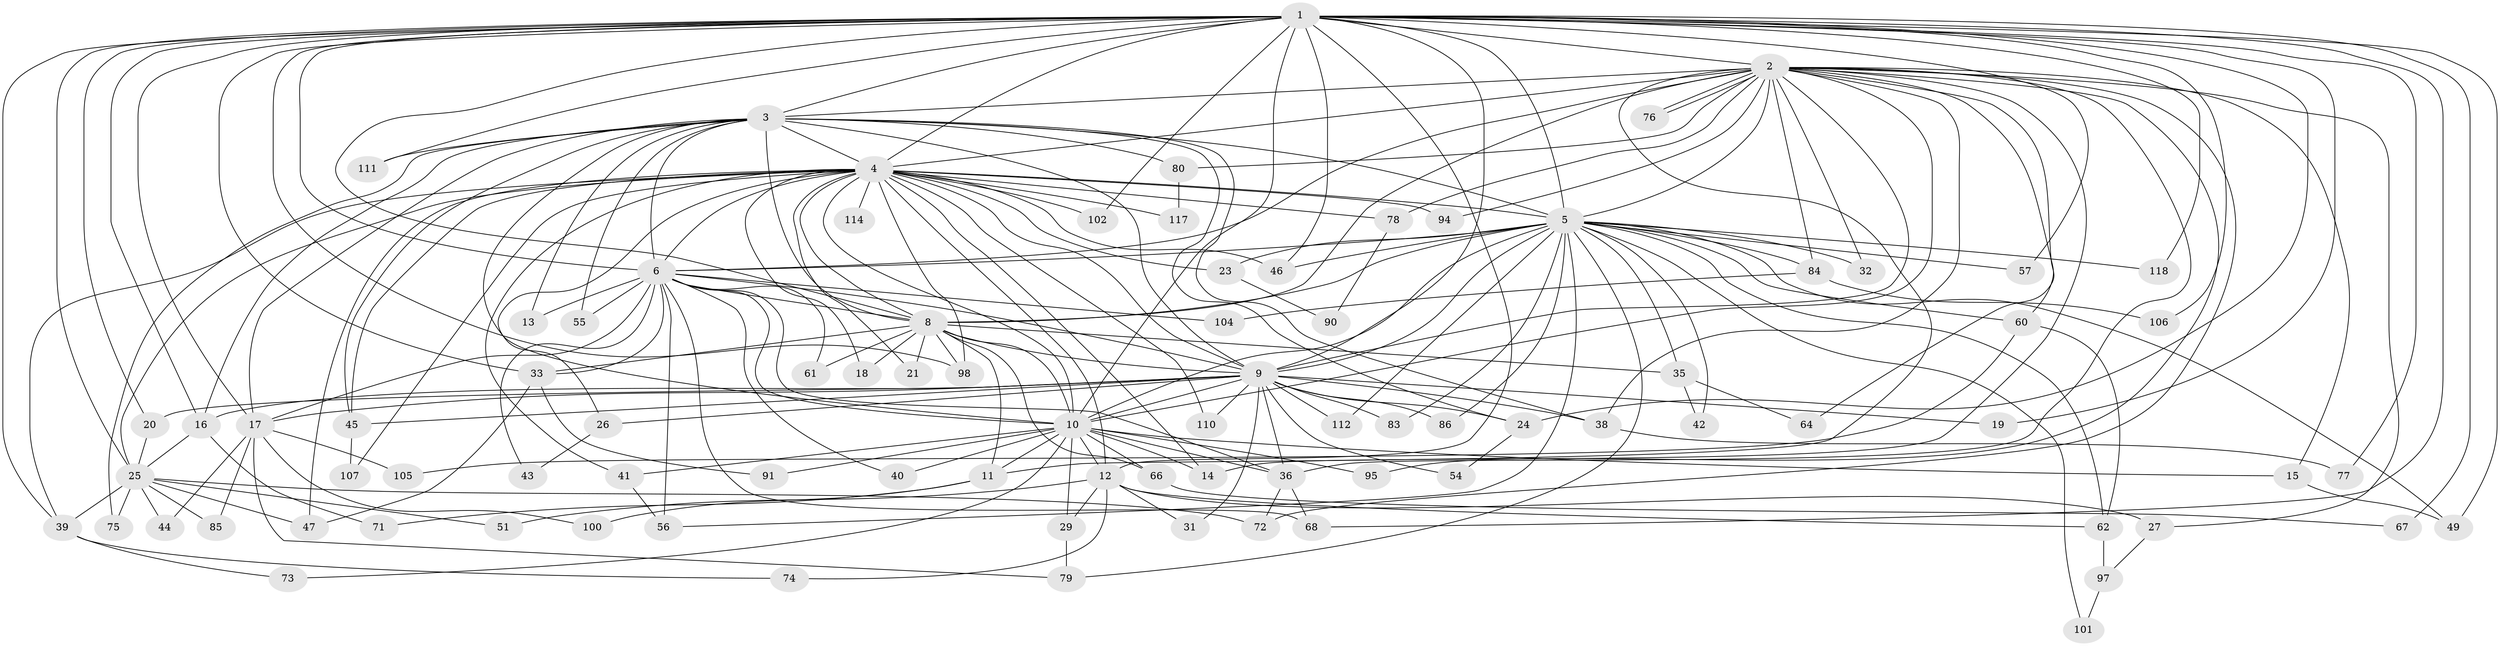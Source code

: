 // Generated by graph-tools (version 1.1) at 2025/23/03/03/25 07:23:44]
// undirected, 87 vertices, 215 edges
graph export_dot {
graph [start="1"]
  node [color=gray90,style=filled];
  1 [super="+7"];
  2 [super="+22"];
  3 [super="+108"];
  4 [super="+65"];
  5 [super="+89"];
  6 [super="+92"];
  8 [super="+99"];
  9 [super="+63"];
  10 [super="+69"];
  11 [super="+48"];
  12 [super="+109"];
  13;
  14;
  15;
  16 [super="+52"];
  17 [super="+30"];
  18;
  19;
  20 [super="+58"];
  21;
  23;
  24 [super="+34"];
  25 [super="+28"];
  26;
  27;
  29;
  31;
  32;
  33 [super="+37"];
  35;
  36 [super="+59"];
  38 [super="+50"];
  39 [super="+87"];
  40;
  41;
  42;
  43;
  44;
  45 [super="+82"];
  46 [super="+116"];
  47;
  49 [super="+53"];
  51;
  54;
  55;
  56 [super="+103"];
  57;
  60;
  61;
  62 [super="+115"];
  64;
  66;
  67 [super="+70"];
  68 [super="+96"];
  71;
  72 [super="+88"];
  73;
  74;
  75;
  76;
  77;
  78;
  79 [super="+81"];
  80;
  83;
  84 [super="+93"];
  85;
  86;
  90;
  91;
  94;
  95;
  97;
  98 [super="+113"];
  100;
  101;
  102;
  104;
  105;
  106;
  107;
  110;
  111;
  112;
  114;
  117;
  118;
  1 -- 2 [weight=2];
  1 -- 3 [weight=2];
  1 -- 4 [weight=2];
  1 -- 5 [weight=2];
  1 -- 6 [weight=2];
  1 -- 8 [weight=2];
  1 -- 9 [weight=3];
  1 -- 10 [weight=2];
  1 -- 12;
  1 -- 16;
  1 -- 19;
  1 -- 20;
  1 -- 33;
  1 -- 46;
  1 -- 49;
  1 -- 57;
  1 -- 67 [weight=2];
  1 -- 98;
  1 -- 102;
  1 -- 106;
  1 -- 118;
  1 -- 77;
  1 -- 111;
  1 -- 17;
  1 -- 68;
  1 -- 25;
  1 -- 39;
  1 -- 24;
  2 -- 3 [weight=2];
  2 -- 4;
  2 -- 5;
  2 -- 6;
  2 -- 8;
  2 -- 9;
  2 -- 10;
  2 -- 15;
  2 -- 27;
  2 -- 32;
  2 -- 60;
  2 -- 64;
  2 -- 72;
  2 -- 76;
  2 -- 76;
  2 -- 78;
  2 -- 80;
  2 -- 84;
  2 -- 94;
  2 -- 95;
  2 -- 14;
  2 -- 11;
  2 -- 38;
  2 -- 36;
  3 -- 4;
  3 -- 5;
  3 -- 6;
  3 -- 8;
  3 -- 9;
  3 -- 10;
  3 -- 13;
  3 -- 24;
  3 -- 38;
  3 -- 55;
  3 -- 75;
  3 -- 80;
  3 -- 111;
  3 -- 16;
  3 -- 17;
  3 -- 45;
  4 -- 5;
  4 -- 6;
  4 -- 8;
  4 -- 9;
  4 -- 10;
  4 -- 12;
  4 -- 14;
  4 -- 18;
  4 -- 21;
  4 -- 23;
  4 -- 25;
  4 -- 26;
  4 -- 39;
  4 -- 41;
  4 -- 45;
  4 -- 78;
  4 -- 94;
  4 -- 98;
  4 -- 102;
  4 -- 107;
  4 -- 110;
  4 -- 114 [weight=2];
  4 -- 117;
  4 -- 47;
  4 -- 46;
  5 -- 6;
  5 -- 8 [weight=3];
  5 -- 9;
  5 -- 10;
  5 -- 23;
  5 -- 32;
  5 -- 35;
  5 -- 42;
  5 -- 46;
  5 -- 49;
  5 -- 57;
  5 -- 60;
  5 -- 62;
  5 -- 83;
  5 -- 84 [weight=2];
  5 -- 86;
  5 -- 101;
  5 -- 112;
  5 -- 118;
  5 -- 79;
  5 -- 56;
  6 -- 8;
  6 -- 9;
  6 -- 10;
  6 -- 13;
  6 -- 36;
  6 -- 40;
  6 -- 43;
  6 -- 55;
  6 -- 56;
  6 -- 61;
  6 -- 68;
  6 -- 104;
  6 -- 33;
  6 -- 17;
  8 -- 9;
  8 -- 10;
  8 -- 11;
  8 -- 18;
  8 -- 21;
  8 -- 33;
  8 -- 35;
  8 -- 61;
  8 -- 66;
  8 -- 98;
  9 -- 10;
  9 -- 16;
  9 -- 17;
  9 -- 19;
  9 -- 20;
  9 -- 24;
  9 -- 26;
  9 -- 31;
  9 -- 36;
  9 -- 38;
  9 -- 45;
  9 -- 54;
  9 -- 83;
  9 -- 110;
  9 -- 112;
  9 -- 86;
  10 -- 11;
  10 -- 14;
  10 -- 15;
  10 -- 29;
  10 -- 40;
  10 -- 41;
  10 -- 66;
  10 -- 73;
  10 -- 91;
  10 -- 95;
  10 -- 12;
  10 -- 36;
  11 -- 71;
  11 -- 100;
  12 -- 27;
  12 -- 29;
  12 -- 31;
  12 -- 51;
  12 -- 74;
  12 -- 62;
  15 -- 49;
  16 -- 25;
  16 -- 71;
  17 -- 44;
  17 -- 79;
  17 -- 85;
  17 -- 100;
  17 -- 105;
  20 -- 25;
  23 -- 90;
  24 -- 54;
  25 -- 39;
  25 -- 72;
  25 -- 75;
  25 -- 44;
  25 -- 47;
  25 -- 51;
  25 -- 85;
  26 -- 43;
  27 -- 97;
  29 -- 79;
  33 -- 91;
  33 -- 47;
  35 -- 42;
  35 -- 64;
  36 -- 68;
  36 -- 72;
  38 -- 77;
  39 -- 73;
  39 -- 74;
  41 -- 56;
  45 -- 107;
  60 -- 62;
  60 -- 105;
  62 -- 97;
  66 -- 67;
  78 -- 90;
  80 -- 117;
  84 -- 104;
  84 -- 106;
  97 -- 101;
}
